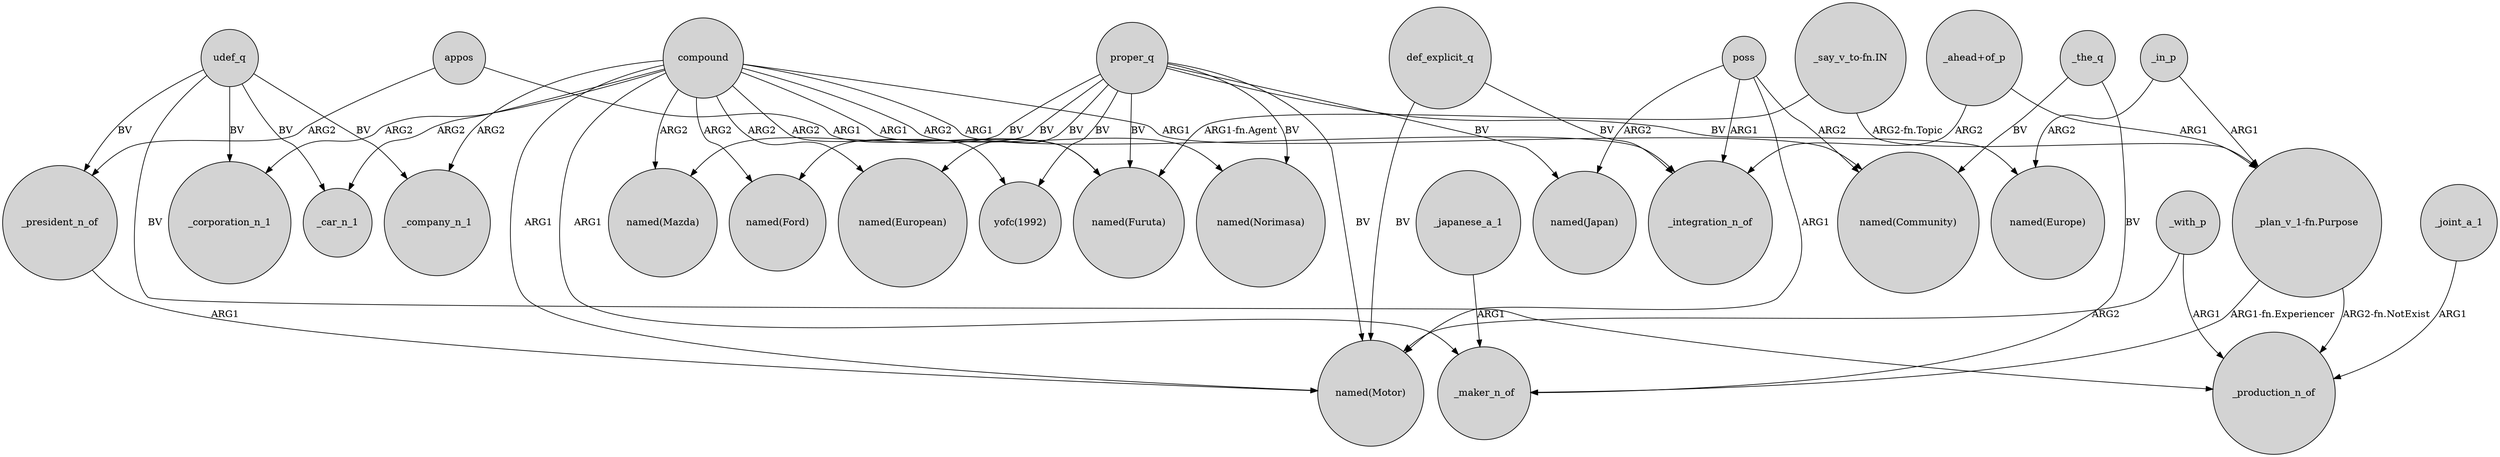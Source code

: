 digraph {
	node [shape=circle style=filled]
	udef_q -> _production_n_of [label=BV]
	compound -> "yofc(1992)" [label=ARG2]
	compound -> "named(Furuta)" [label=ARG1]
	_the_q -> "named(Community)" [label=BV]
	proper_q -> "named(Norimasa)" [label=BV]
	_president_n_of -> "named(Motor)" [label=ARG1]
	"_plan_v_1-fn.Purpose" -> _maker_n_of [label="ARG1-fn.Experiencer"]
	_joint_a_1 -> _production_n_of [label=ARG1]
	def_explicit_q -> _integration_n_of [label=BV]
	"_plan_v_1-fn.Purpose" -> _production_n_of [label="ARG2-fn.NotExist"]
	appos -> "named(Furuta)" [label=ARG1]
	"_ahead+of_p" -> _integration_n_of [label=ARG2]
	compound -> _company_n_1 [label=ARG2]
	_in_p -> "named(Europe)" [label=ARG2]
	proper_q -> "yofc(1992)" [label=BV]
	compound -> _corporation_n_1 [label=ARG2]
	compound -> "named(Mazda)" [label=ARG2]
	_in_p -> "_plan_v_1-fn.Purpose" [label=ARG1]
	compound -> _maker_n_of [label=ARG1]
	poss -> "named(Motor)" [label=ARG1]
	compound -> "named(Community)" [label=ARG1]
	compound -> "named(Motor)" [label=ARG1]
	"_ahead+of_p" -> "_plan_v_1-fn.Purpose" [label=ARG1]
	_the_q -> _maker_n_of [label=BV]
	poss -> _integration_n_of [label=ARG1]
	proper_q -> "named(Japan)" [label=BV]
	"_say_v_to-fn.IN" -> "_plan_v_1-fn.Purpose" [label="ARG2-fn.Topic"]
	"_say_v_to-fn.IN" -> "named(Furuta)" [label="ARG1-fn.Agent"]
	compound -> "named(Norimasa)" [label=ARG2]
	proper_q -> "named(Mazda)" [label=BV]
	appos -> _president_n_of [label=ARG2]
	udef_q -> _corporation_n_1 [label=BV]
	compound -> _integration_n_of [label=ARG1]
	poss -> "named(Japan)" [label=ARG2]
	_japanese_a_1 -> _maker_n_of [label=ARG1]
	proper_q -> "named(Motor)" [label=BV]
	udef_q -> _president_n_of [label=BV]
	proper_q -> "named(Furuta)" [label=BV]
	_with_p -> "named(Motor)" [label=ARG2]
	proper_q -> "named(Europe)" [label=BV]
	compound -> "named(Ford)" [label=ARG2]
	proper_q -> "named(Ford)" [label=BV]
	udef_q -> _car_n_1 [label=BV]
	poss -> "named(Community)" [label=ARG2]
	compound -> "named(European)" [label=ARG2]
	proper_q -> "named(European)" [label=BV]
	def_explicit_q -> "named(Motor)" [label=BV]
	compound -> _car_n_1 [label=ARG2]
	udef_q -> _company_n_1 [label=BV]
	_with_p -> _production_n_of [label=ARG1]
}
